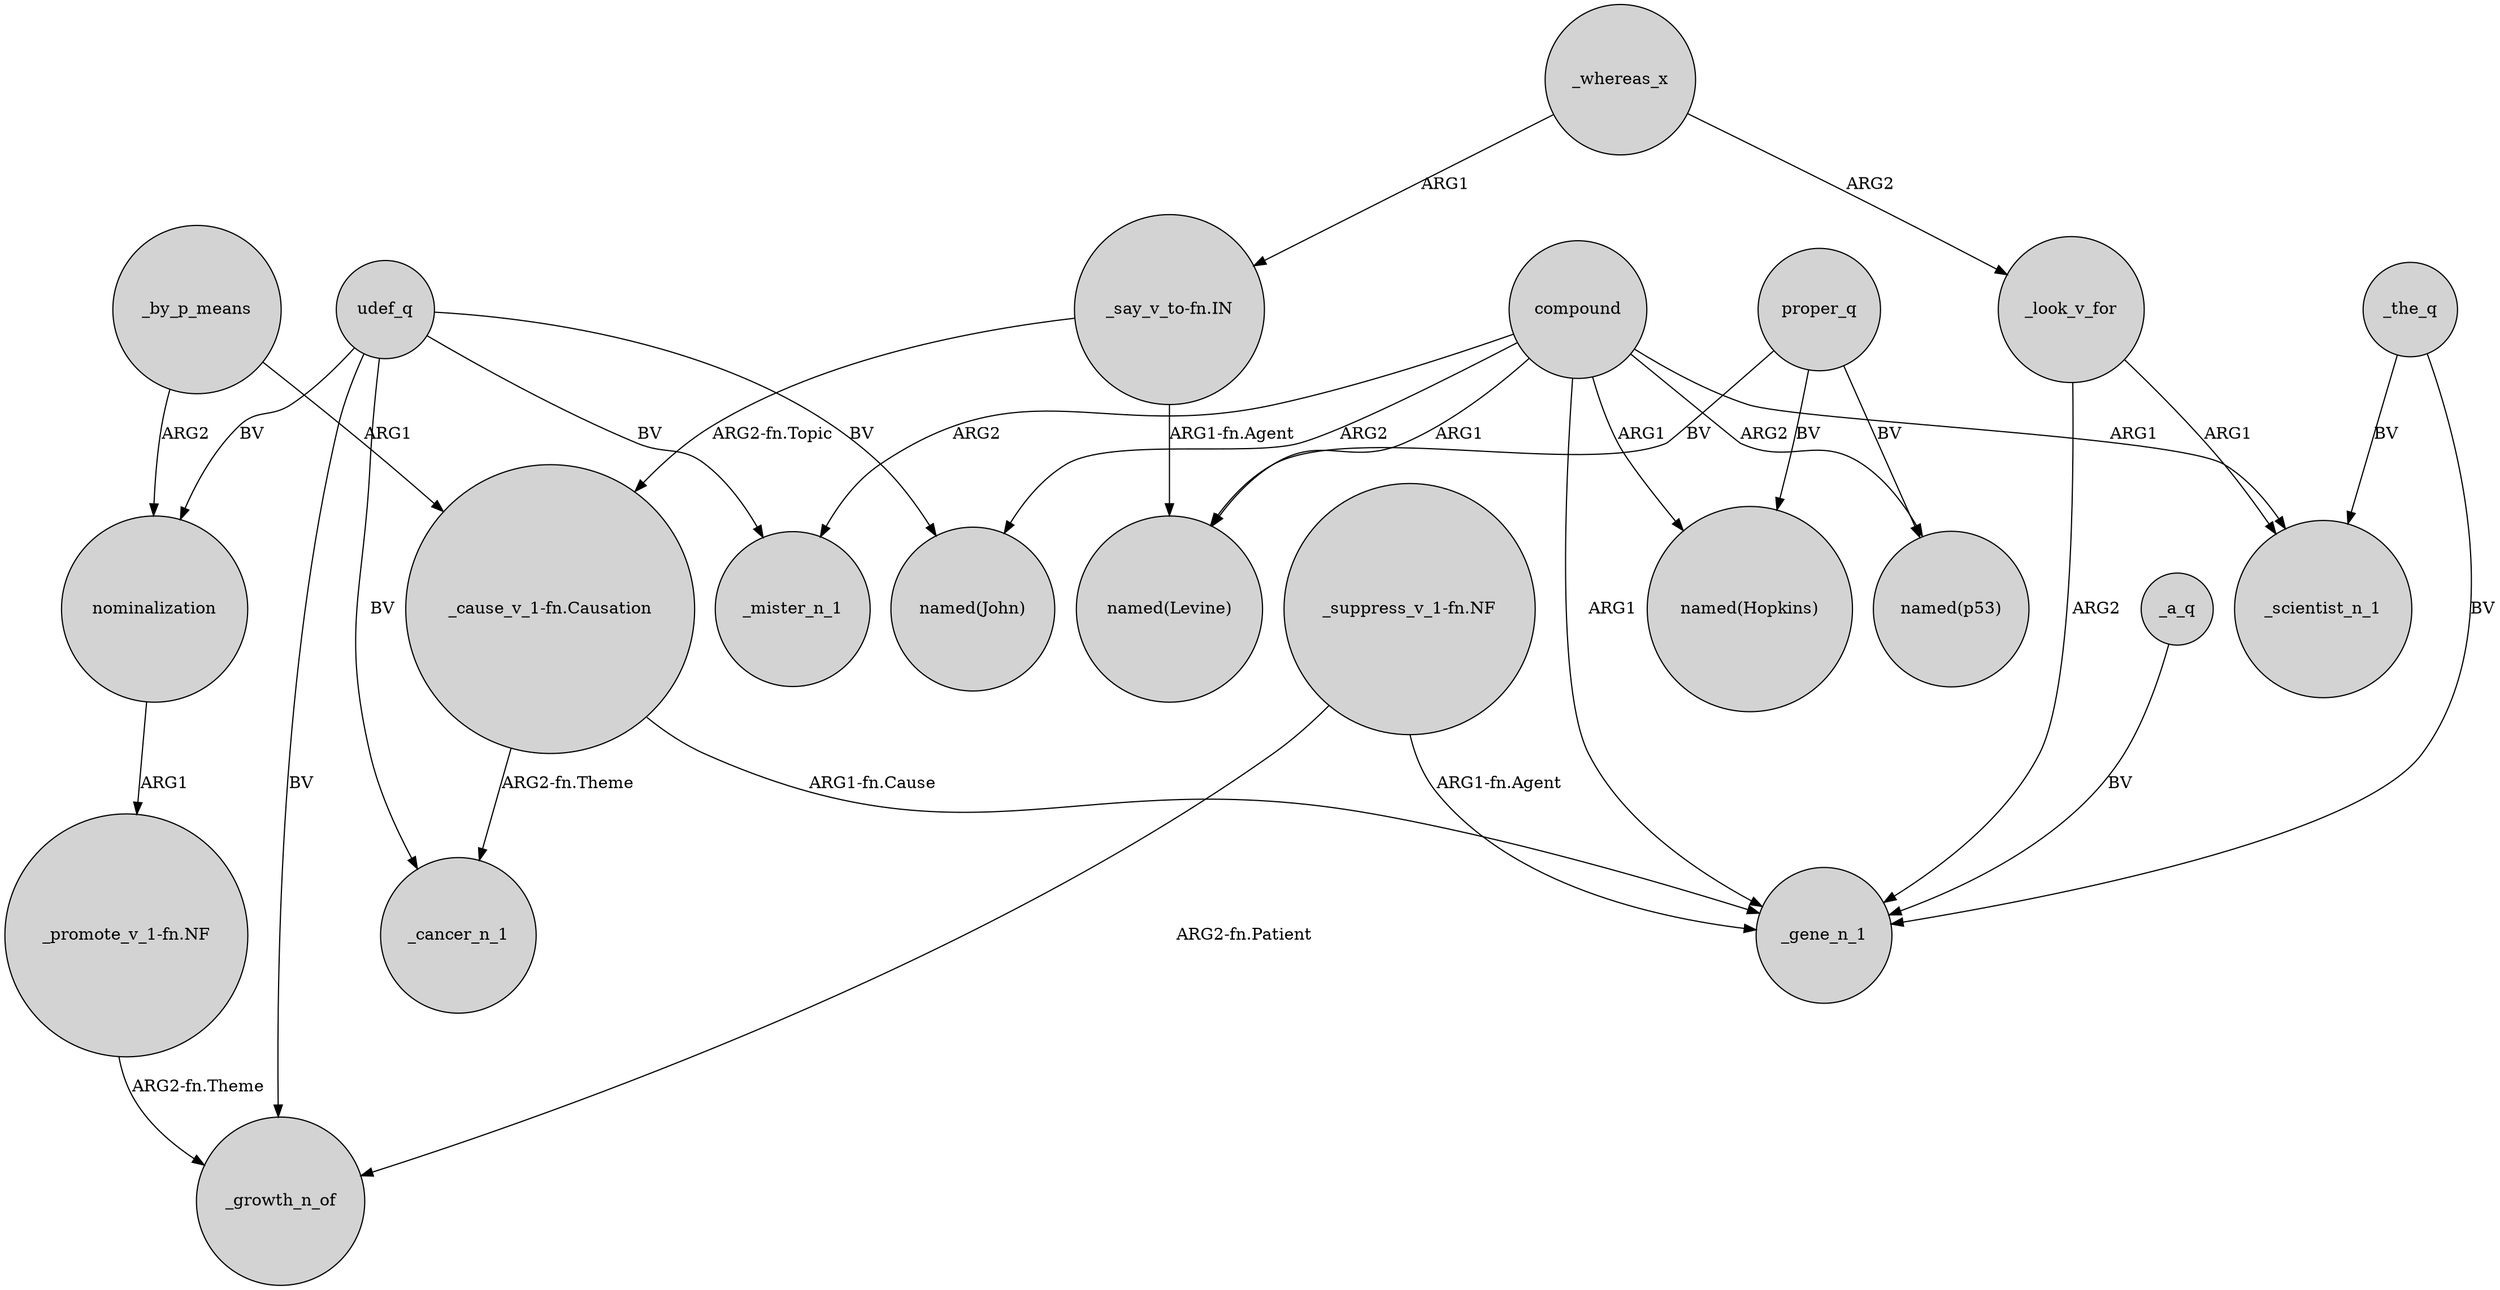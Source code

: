digraph {
	node [shape=circle style=filled]
	compound -> "named(John)" [label=ARG2]
	"_cause_v_1-fn.Causation" -> _gene_n_1 [label="ARG1-fn.Cause"]
	udef_q -> _cancer_n_1 [label=BV]
	_by_p_means -> nominalization [label=ARG2]
	udef_q -> "named(John)" [label=BV]
	proper_q -> "named(Hopkins)" [label=BV]
	_by_p_means -> "_cause_v_1-fn.Causation" [label=ARG1]
	"_suppress_v_1-fn.NF" -> _gene_n_1 [label="ARG1-fn.Agent"]
	compound -> _mister_n_1 [label=ARG2]
	_a_q -> _gene_n_1 [label=BV]
	_whereas_x -> _look_v_for [label=ARG2]
	udef_q -> _mister_n_1 [label=BV]
	compound -> "named(p53)" [label=ARG2]
	proper_q -> "named(Levine)" [label=BV]
	compound -> "named(Levine)" [label=ARG1]
	_whereas_x -> "_say_v_to-fn.IN" [label=ARG1]
	_the_q -> _gene_n_1 [label=BV]
	"_say_v_to-fn.IN" -> "named(Levine)" [label="ARG1-fn.Agent"]
	_look_v_for -> _gene_n_1 [label=ARG2]
	nominalization -> "_promote_v_1-fn.NF" [label=ARG1]
	compound -> "named(Hopkins)" [label=ARG1]
	proper_q -> "named(p53)" [label=BV]
	_look_v_for -> _scientist_n_1 [label=ARG1]
	udef_q -> nominalization [label=BV]
	"_promote_v_1-fn.NF" -> _growth_n_of [label="ARG2-fn.Theme"]
	"_say_v_to-fn.IN" -> "_cause_v_1-fn.Causation" [label="ARG2-fn.Topic"]
	_the_q -> _scientist_n_1 [label=BV]
	compound -> _scientist_n_1 [label=ARG1]
	"_suppress_v_1-fn.NF" -> _growth_n_of [label="ARG2-fn.Patient"]
	compound -> _gene_n_1 [label=ARG1]
	udef_q -> _growth_n_of [label=BV]
	"_cause_v_1-fn.Causation" -> _cancer_n_1 [label="ARG2-fn.Theme"]
}
